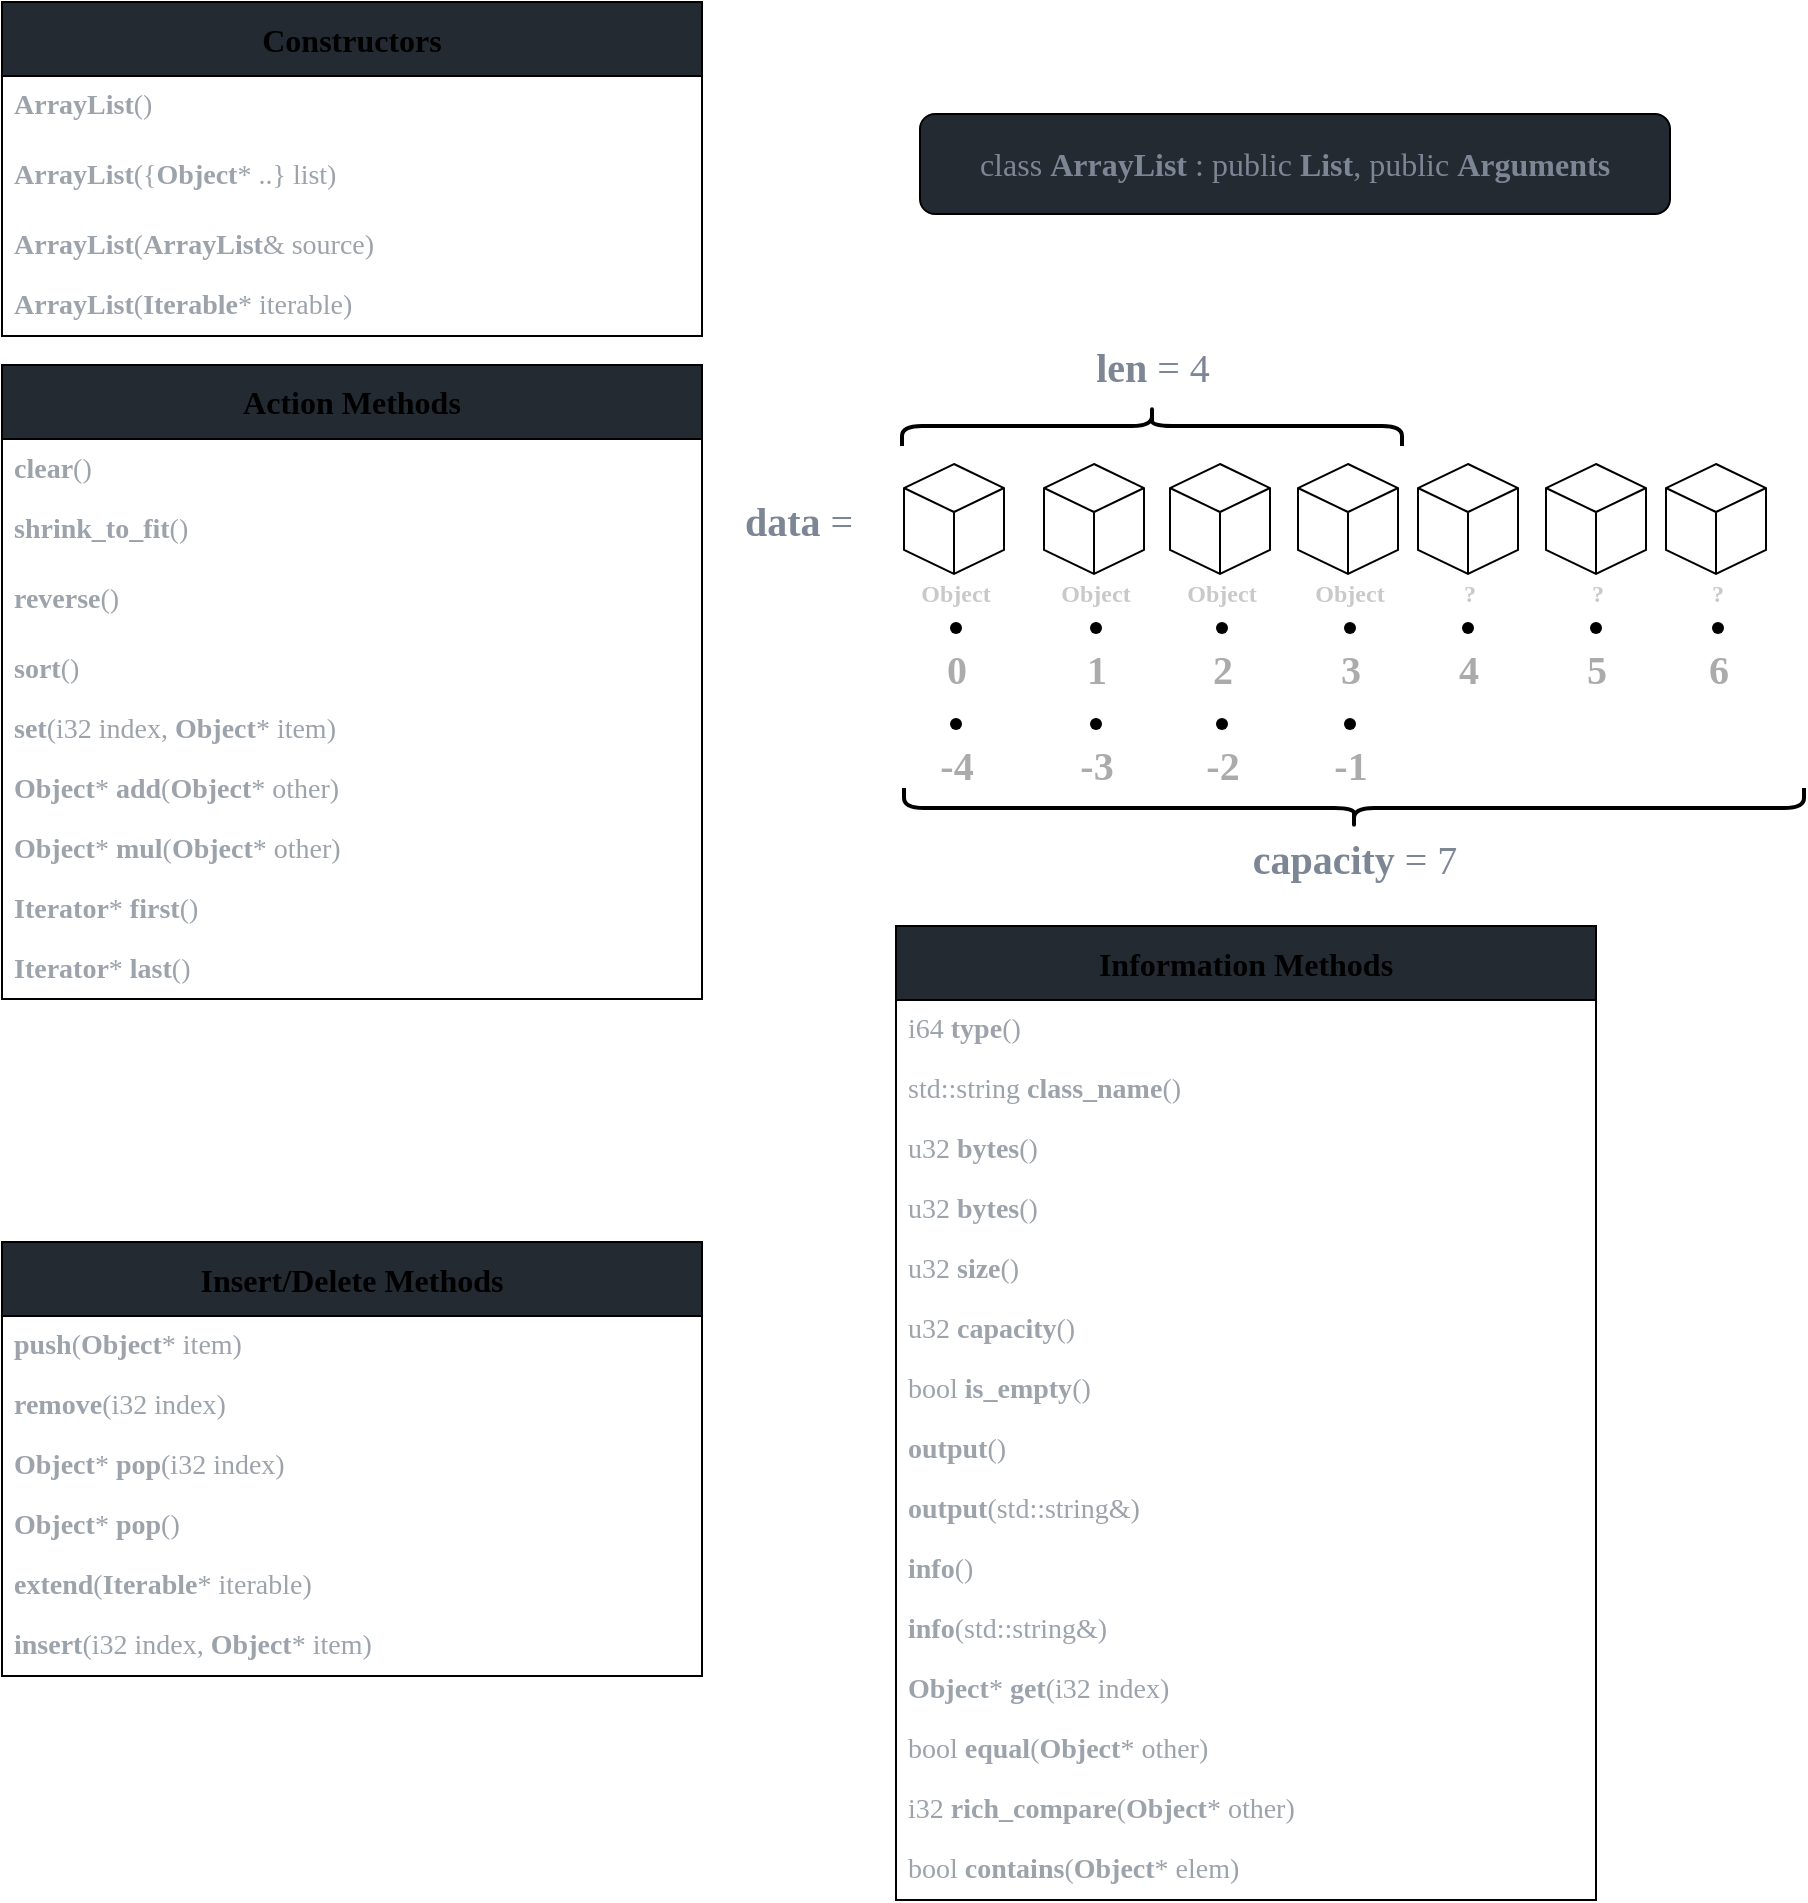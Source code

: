 <mxfile version="21.1.2" type="device">
  <diagram name="Page-1" id="TwOlT1RNfOfSyGW4shjE">
    <mxGraphModel dx="1836" dy="1064" grid="0" gridSize="10" guides="1" tooltips="1" connect="1" arrows="1" fold="1" page="0" pageScale="1" pageWidth="850" pageHeight="1100" math="0" shadow="0">
      <root>
        <mxCell id="0" />
        <mxCell id="1" parent="0" />
        <mxCell id="67N9Y2uLTFniTonGVnV5-19" value="" style="group" parent="1" vertex="1" connectable="0">
          <mxGeometry x="-164" y="84" width="60" height="80" as="geometry" />
        </mxCell>
        <mxCell id="67N9Y2uLTFniTonGVnV5-6" value="" style="html=1;whiteSpace=wrap;shape=isoCube2;backgroundOutline=1;isoAngle=15;" parent="67N9Y2uLTFniTonGVnV5-19" vertex="1">
          <mxGeometry x="4" width="50" height="55" as="geometry" />
        </mxCell>
        <mxCell id="67N9Y2uLTFniTonGVnV5-17" value="&lt;font color=&quot;#c9c9c9&quot; face=&quot;Space Mono&quot;&gt;&lt;b&gt;Object&lt;/b&gt;&lt;/font&gt;" style="text;html=1;strokeColor=none;fillColor=none;align=center;verticalAlign=middle;whiteSpace=wrap;rounded=0;" parent="67N9Y2uLTFniTonGVnV5-19" vertex="1">
          <mxGeometry y="50" width="60" height="30" as="geometry" />
        </mxCell>
        <mxCell id="67N9Y2uLTFniTonGVnV5-20" value="" style="group" parent="1" vertex="1" connectable="0">
          <mxGeometry x="-94" y="84" width="60" height="80" as="geometry" />
        </mxCell>
        <mxCell id="67N9Y2uLTFniTonGVnV5-21" value="" style="html=1;whiteSpace=wrap;shape=isoCube2;backgroundOutline=1;isoAngle=15;" parent="67N9Y2uLTFniTonGVnV5-20" vertex="1">
          <mxGeometry x="4" width="50" height="55" as="geometry" />
        </mxCell>
        <mxCell id="67N9Y2uLTFniTonGVnV5-22" value="&lt;font color=&quot;#c9c9c9&quot; face=&quot;Space Mono&quot;&gt;&lt;b&gt;Object&lt;/b&gt;&lt;/font&gt;" style="text;html=1;strokeColor=none;fillColor=none;align=center;verticalAlign=middle;whiteSpace=wrap;rounded=0;" parent="67N9Y2uLTFniTonGVnV5-20" vertex="1">
          <mxGeometry y="50" width="60" height="30" as="geometry" />
        </mxCell>
        <mxCell id="67N9Y2uLTFniTonGVnV5-23" value="" style="group" parent="1" vertex="1" connectable="0">
          <mxGeometry x="-31" y="84" width="60" height="80" as="geometry" />
        </mxCell>
        <mxCell id="67N9Y2uLTFniTonGVnV5-24" value="" style="html=1;whiteSpace=wrap;shape=isoCube2;backgroundOutline=1;isoAngle=15;" parent="67N9Y2uLTFniTonGVnV5-23" vertex="1">
          <mxGeometry x="4" width="50" height="55" as="geometry" />
        </mxCell>
        <mxCell id="67N9Y2uLTFniTonGVnV5-25" value="&lt;font color=&quot;#c9c9c9&quot; face=&quot;Space Mono&quot;&gt;&lt;b&gt;Object&lt;/b&gt;&lt;/font&gt;" style="text;html=1;strokeColor=none;fillColor=none;align=center;verticalAlign=middle;whiteSpace=wrap;rounded=0;" parent="67N9Y2uLTFniTonGVnV5-23" vertex="1">
          <mxGeometry y="50" width="60" height="30" as="geometry" />
        </mxCell>
        <mxCell id="67N9Y2uLTFniTonGVnV5-26" value="" style="group" parent="1" vertex="1" connectable="0">
          <mxGeometry x="33" y="84" width="60" height="80" as="geometry" />
        </mxCell>
        <mxCell id="67N9Y2uLTFniTonGVnV5-27" value="" style="html=1;whiteSpace=wrap;shape=isoCube2;backgroundOutline=1;isoAngle=15;" parent="67N9Y2uLTFniTonGVnV5-26" vertex="1">
          <mxGeometry x="4" width="50" height="55" as="geometry" />
        </mxCell>
        <mxCell id="67N9Y2uLTFniTonGVnV5-28" value="&lt;font color=&quot;#c9c9c9&quot; face=&quot;Space Mono&quot;&gt;&lt;b&gt;Object&lt;/b&gt;&lt;/font&gt;" style="text;html=1;strokeColor=none;fillColor=none;align=center;verticalAlign=middle;whiteSpace=wrap;rounded=0;" parent="67N9Y2uLTFniTonGVnV5-26" vertex="1">
          <mxGeometry y="50" width="60" height="30" as="geometry" />
        </mxCell>
        <mxCell id="67N9Y2uLTFniTonGVnV5-30" value="" style="html=1;whiteSpace=wrap;shape=isoCube2;backgroundOutline=1;isoAngle=15;" parent="1" vertex="1">
          <mxGeometry x="97" y="84" width="50" height="55" as="geometry" />
        </mxCell>
        <mxCell id="67N9Y2uLTFniTonGVnV5-31" value="&lt;font color=&quot;#c9c9c9&quot; face=&quot;Space Mono&quot;&gt;&lt;b&gt;?&lt;/b&gt;&lt;/font&gt;" style="text;html=1;strokeColor=none;fillColor=none;align=center;verticalAlign=middle;whiteSpace=wrap;rounded=0;" parent="1" vertex="1">
          <mxGeometry x="93" y="134" width="60" height="30" as="geometry" />
        </mxCell>
        <mxCell id="67N9Y2uLTFniTonGVnV5-32" value="" style="html=1;whiteSpace=wrap;shape=isoCube2;backgroundOutline=1;isoAngle=15;" parent="1" vertex="1">
          <mxGeometry x="161" y="84" width="50" height="55" as="geometry" />
        </mxCell>
        <mxCell id="67N9Y2uLTFniTonGVnV5-33" value="&lt;font color=&quot;#c9c9c9&quot; face=&quot;Space Mono&quot;&gt;&lt;b&gt;?&lt;/b&gt;&lt;/font&gt;" style="text;html=1;strokeColor=none;fillColor=none;align=center;verticalAlign=middle;whiteSpace=wrap;rounded=0;" parent="1" vertex="1">
          <mxGeometry x="157" y="134" width="60" height="30" as="geometry" />
        </mxCell>
        <mxCell id="67N9Y2uLTFniTonGVnV5-34" value="" style="html=1;whiteSpace=wrap;shape=isoCube2;backgroundOutline=1;isoAngle=15;" parent="1" vertex="1">
          <mxGeometry x="221" y="84" width="50" height="55" as="geometry" />
        </mxCell>
        <mxCell id="67N9Y2uLTFniTonGVnV5-35" value="&lt;font color=&quot;#c9c9c9&quot; face=&quot;Space Mono&quot;&gt;&lt;b&gt;?&lt;/b&gt;&lt;/font&gt;" style="text;html=1;strokeColor=none;fillColor=none;align=center;verticalAlign=middle;whiteSpace=wrap;rounded=0;" parent="1" vertex="1">
          <mxGeometry x="217" y="134" width="60" height="30" as="geometry" />
        </mxCell>
        <mxCell id="67N9Y2uLTFniTonGVnV5-36" value="" style="shape=curlyBracket;whiteSpace=wrap;html=1;rounded=1;flipH=1;labelPosition=right;verticalLabelPosition=middle;align=left;verticalAlign=middle;rotation=90;strokeWidth=2;fillColor=#BE9EE6;" parent="1" vertex="1">
          <mxGeometry x="55" y="31" width="20" height="450" as="geometry" />
        </mxCell>
        <mxCell id="67N9Y2uLTFniTonGVnV5-39" value="&lt;font style=&quot;font-size: 20px;&quot; face=&quot;Space Mono&quot;&gt;capacity&lt;/font&gt;&lt;font style=&quot;font-size: 20px; font-weight: normal;&quot; face=&quot;Space Mono&quot;&gt; = 7&lt;/font&gt;" style="text;strokeColor=none;fillColor=none;html=1;fontSize=24;fontStyle=1;verticalAlign=middle;align=center;fontColor=#7d8695;" parent="1" vertex="1">
          <mxGeometry x="-20" y="261" width="170" height="40" as="geometry" />
        </mxCell>
        <mxCell id="67N9Y2uLTFniTonGVnV5-40" value="" style="shape=curlyBracket;whiteSpace=wrap;html=1;rounded=1;flipH=1;labelPosition=right;verticalLabelPosition=middle;align=left;verticalAlign=middle;strokeWidth=2;rotation=-90;" parent="1" vertex="1">
          <mxGeometry x="-46" y="-60" width="20" height="250" as="geometry" />
        </mxCell>
        <mxCell id="67N9Y2uLTFniTonGVnV5-41" value="&lt;font style=&quot;font-size: 20px;&quot; face=&quot;Space Mono&quot;&gt;len&lt;/font&gt;&lt;font style=&quot;font-size: 20px; font-weight: normal;&quot; face=&quot;Space Mono&quot;&gt; = 4&lt;/font&gt;" style="text;strokeColor=none;fillColor=none;html=1;fontSize=24;fontStyle=1;verticalAlign=middle;align=center;fontColor=#7d8695;" parent="1" vertex="1">
          <mxGeometry x="-121" y="15" width="170" height="40" as="geometry" />
        </mxCell>
        <mxCell id="67N9Y2uLTFniTonGVnV5-42" value="&lt;font style=&quot;font-size: 20px;&quot; face=&quot;Space Mono&quot;&gt;data&lt;span style=&quot;font-weight: normal;&quot;&gt; =&lt;/span&gt;&lt;/font&gt;" style="text;strokeColor=none;fillColor=none;html=1;fontSize=24;fontStyle=1;verticalAlign=middle;align=center;fontColor=#7d8695;" parent="1" vertex="1">
          <mxGeometry x="-257" y="91.5" width="87" height="40" as="geometry" />
        </mxCell>
        <mxCell id="67N9Y2uLTFniTonGVnV5-59" value="" style="group" parent="1" vertex="1" connectable="0">
          <mxGeometry x="-155" y="156" width="42" height="50" as="geometry" />
        </mxCell>
        <mxCell id="67N9Y2uLTFniTonGVnV5-43" value="" style="shape=waypoint;sketch=0;fillStyle=solid;size=6;pointerEvents=1;points=[];fillColor=none;resizable=0;rotatable=0;perimeter=centerPerimeter;snapToPoint=1;container=1;" parent="67N9Y2uLTFniTonGVnV5-59" vertex="1">
          <mxGeometry x="11" width="20" height="20" as="geometry" />
        </mxCell>
        <mxCell id="67N9Y2uLTFniTonGVnV5-44" value="&lt;font color=&quot;#ababab&quot; style=&quot;font-size: 20px;&quot; face=&quot;Space Mono&quot;&gt;0&lt;/font&gt;" style="text;strokeColor=none;fillColor=none;html=1;fontSize=24;fontStyle=1;verticalAlign=middle;align=center;" parent="67N9Y2uLTFniTonGVnV5-59" vertex="1">
          <mxGeometry y="10" width="42" height="40" as="geometry" />
        </mxCell>
        <mxCell id="67N9Y2uLTFniTonGVnV5-61" value="" style="group" parent="1" vertex="1" connectable="0">
          <mxGeometry x="226" y="156" width="42" height="50" as="geometry" />
        </mxCell>
        <mxCell id="67N9Y2uLTFniTonGVnV5-55" value="" style="shape=waypoint;sketch=0;fillStyle=solid;size=6;pointerEvents=1;points=[];fillColor=none;resizable=0;rotatable=0;perimeter=centerPerimeter;snapToPoint=1;" parent="67N9Y2uLTFniTonGVnV5-61" vertex="1">
          <mxGeometry x="11" width="20" height="20" as="geometry" />
        </mxCell>
        <mxCell id="67N9Y2uLTFniTonGVnV5-56" value="&lt;font color=&quot;#ababab&quot; style=&quot;font-size: 20px;&quot; face=&quot;Space Mono&quot;&gt;6&lt;/font&gt;" style="text;strokeColor=none;fillColor=none;html=1;fontSize=24;fontStyle=1;verticalAlign=middle;align=center;" parent="67N9Y2uLTFniTonGVnV5-61" vertex="1">
          <mxGeometry y="10" width="42" height="40" as="geometry" />
        </mxCell>
        <mxCell id="67N9Y2uLTFniTonGVnV5-62" value="" style="group" parent="1" vertex="1" connectable="0">
          <mxGeometry x="-85" y="156" width="42" height="50" as="geometry" />
        </mxCell>
        <mxCell id="67N9Y2uLTFniTonGVnV5-45" value="" style="shape=waypoint;sketch=0;fillStyle=solid;size=6;pointerEvents=1;points=[];fillColor=none;resizable=0;rotatable=0;perimeter=centerPerimeter;snapToPoint=1;" parent="67N9Y2uLTFniTonGVnV5-62" vertex="1">
          <mxGeometry x="11" width="20" height="20" as="geometry" />
        </mxCell>
        <mxCell id="67N9Y2uLTFniTonGVnV5-46" value="&lt;font color=&quot;#ababab&quot; style=&quot;font-size: 20px;&quot; face=&quot;Space Mono&quot;&gt;1&lt;/font&gt;" style="text;strokeColor=none;fillColor=none;html=1;fontSize=24;fontStyle=1;verticalAlign=middle;align=center;" parent="67N9Y2uLTFniTonGVnV5-62" vertex="1">
          <mxGeometry y="10" width="42" height="40" as="geometry" />
        </mxCell>
        <mxCell id="67N9Y2uLTFniTonGVnV5-63" value="" style="group" parent="1" vertex="1" connectable="0">
          <mxGeometry x="-22" y="156" width="42" height="50" as="geometry" />
        </mxCell>
        <mxCell id="67N9Y2uLTFniTonGVnV5-47" value="" style="shape=waypoint;sketch=0;fillStyle=solid;size=6;pointerEvents=1;points=[];fillColor=none;resizable=0;rotatable=0;perimeter=centerPerimeter;snapToPoint=1;" parent="67N9Y2uLTFniTonGVnV5-63" vertex="1">
          <mxGeometry x="11" width="20" height="20" as="geometry" />
        </mxCell>
        <mxCell id="67N9Y2uLTFniTonGVnV5-48" value="&lt;font color=&quot;#ababab&quot; style=&quot;font-size: 20px;&quot; face=&quot;Space Mono&quot;&gt;2&lt;/font&gt;" style="text;strokeColor=none;fillColor=none;html=1;fontSize=24;fontStyle=1;verticalAlign=middle;align=center;" parent="67N9Y2uLTFniTonGVnV5-63" vertex="1">
          <mxGeometry y="10" width="42" height="40" as="geometry" />
        </mxCell>
        <mxCell id="67N9Y2uLTFniTonGVnV5-64" value="" style="group" parent="1" vertex="1" connectable="0">
          <mxGeometry x="42" y="156" width="42" height="50" as="geometry" />
        </mxCell>
        <mxCell id="67N9Y2uLTFniTonGVnV5-51" value="" style="shape=waypoint;sketch=0;fillStyle=solid;size=6;pointerEvents=1;points=[];fillColor=none;resizable=0;rotatable=0;perimeter=centerPerimeter;snapToPoint=1;" parent="67N9Y2uLTFniTonGVnV5-64" vertex="1">
          <mxGeometry x="11" width="20" height="20" as="geometry" />
        </mxCell>
        <mxCell id="67N9Y2uLTFniTonGVnV5-52" value="&lt;font color=&quot;#ababab&quot; style=&quot;font-size: 20px;&quot; face=&quot;Space Mono&quot;&gt;3&lt;/font&gt;" style="text;strokeColor=none;fillColor=none;html=1;fontSize=24;fontStyle=1;verticalAlign=middle;align=center;" parent="67N9Y2uLTFniTonGVnV5-64" vertex="1">
          <mxGeometry y="10" width="42" height="40" as="geometry" />
        </mxCell>
        <mxCell id="67N9Y2uLTFniTonGVnV5-65" value="" style="group" parent="1" vertex="1" connectable="0">
          <mxGeometry x="101" y="156" width="42" height="50" as="geometry" />
        </mxCell>
        <mxCell id="67N9Y2uLTFniTonGVnV5-49" value="" style="shape=waypoint;sketch=0;fillStyle=solid;size=6;pointerEvents=1;points=[];fillColor=none;resizable=0;rotatable=0;perimeter=centerPerimeter;snapToPoint=1;" parent="67N9Y2uLTFniTonGVnV5-65" vertex="1">
          <mxGeometry x="11" width="20" height="20" as="geometry" />
        </mxCell>
        <mxCell id="67N9Y2uLTFniTonGVnV5-50" value="&lt;font color=&quot;#ababab&quot; style=&quot;font-size: 20px;&quot; face=&quot;Space Mono&quot;&gt;4&lt;/font&gt;" style="text;strokeColor=none;fillColor=none;html=1;fontSize=24;fontStyle=1;verticalAlign=middle;align=center;" parent="67N9Y2uLTFniTonGVnV5-65" vertex="1">
          <mxGeometry y="10" width="42" height="40" as="geometry" />
        </mxCell>
        <mxCell id="67N9Y2uLTFniTonGVnV5-66" value="" style="group" parent="1" vertex="1" connectable="0">
          <mxGeometry x="165" y="156" width="42" height="50" as="geometry" />
        </mxCell>
        <mxCell id="67N9Y2uLTFniTonGVnV5-53" value="" style="shape=waypoint;sketch=0;fillStyle=solid;size=6;pointerEvents=1;points=[];fillColor=none;resizable=0;rotatable=0;perimeter=centerPerimeter;snapToPoint=1;" parent="67N9Y2uLTFniTonGVnV5-66" vertex="1">
          <mxGeometry x="11" width="20" height="20" as="geometry" />
        </mxCell>
        <mxCell id="67N9Y2uLTFniTonGVnV5-54" value="&lt;font color=&quot;#ababab&quot; style=&quot;font-size: 20px;&quot; face=&quot;Space Mono&quot;&gt;5&lt;/font&gt;" style="text;strokeColor=none;fillColor=none;html=1;fontSize=24;fontStyle=1;verticalAlign=middle;align=center;" parent="67N9Y2uLTFniTonGVnV5-66" vertex="1">
          <mxGeometry y="10" width="42" height="40" as="geometry" />
        </mxCell>
        <mxCell id="67N9Y2uLTFniTonGVnV5-67" value="&lt;font style=&quot;font-size: 16px;&quot;&gt;&lt;b&gt;Constructors&lt;/b&gt;&lt;/font&gt;" style="swimlane;fontStyle=0;childLayout=stackLayout;horizontal=1;startSize=37;horizontalStack=0;resizeParent=1;resizeParentMax=0;resizeLast=0;collapsible=1;marginBottom=0;whiteSpace=wrap;html=1;fillColor=#232a32;fontFamily=Space Mono;" parent="1" vertex="1">
          <mxGeometry x="-611" y="-147" width="350" height="167" as="geometry" />
        </mxCell>
        <mxCell id="67N9Y2uLTFniTonGVnV5-68" value="&lt;font style=&quot;font-size: 14px;&quot;&gt;&lt;b style=&quot;font-size: 14px;&quot;&gt;ArrayList&lt;/b&gt;()&lt;/font&gt;" style="text;strokeColor=none;fillColor=none;align=left;verticalAlign=middle;spacingLeft=4;spacingRight=4;overflow=hidden;points=[[0,0.5],[1,0.5]];portConstraint=eastwest;rotatable=0;whiteSpace=wrap;html=1;fontFamily=Space Mono;fontSize=14;fontColor=#9CA3AB;" parent="67N9Y2uLTFniTonGVnV5-67" vertex="1">
          <mxGeometry y="37" width="350" height="30" as="geometry" />
        </mxCell>
        <mxCell id="67N9Y2uLTFniTonGVnV5-71" value="&lt;font&gt;&lt;b&gt;ArrayList&lt;/b&gt;({&lt;b&gt;Object&lt;/b&gt;* ..} list)&lt;/font&gt;" style="text;strokeColor=none;fillColor=none;align=left;verticalAlign=middle;spacingLeft=4;spacingRight=4;overflow=hidden;points=[[0,0.5],[1,0.5]];portConstraint=eastwest;rotatable=0;fontFamily=Space Mono;fontSize=14;whiteSpace=wrap;html=1;fontColor=#9CA3AB;" parent="67N9Y2uLTFniTonGVnV5-67" vertex="1">
          <mxGeometry y="67" width="350" height="40" as="geometry" />
        </mxCell>
        <mxCell id="67N9Y2uLTFniTonGVnV5-72" value="&lt;font style=&quot;font-size: 14px;&quot;&gt;&lt;b style=&quot;font-size: 14px;&quot;&gt;ArrayList&lt;/b&gt;(&lt;/font&gt;&lt;b style=&quot;&quot;&gt;ArrayList&lt;/b&gt;&lt;font style=&quot;font-size: 14px;&quot;&gt;&amp;amp; source)&lt;/font&gt;" style="text;strokeColor=none;fillColor=none;align=left;verticalAlign=middle;spacingLeft=4;spacingRight=4;overflow=hidden;points=[[0,0.5],[1,0.5]];portConstraint=eastwest;rotatable=0;whiteSpace=wrap;html=1;fontFamily=Space Mono;fontSize=14;fontColor=#9CA3AB;" parent="67N9Y2uLTFniTonGVnV5-67" vertex="1">
          <mxGeometry y="107" width="350" height="30" as="geometry" />
        </mxCell>
        <mxCell id="67N9Y2uLTFniTonGVnV5-73" value="&lt;font style=&quot;font-size: 14px;&quot;&gt;&lt;b style=&quot;font-size: 14px;&quot;&gt;ArrayList&lt;/b&gt;(&lt;/font&gt;&lt;b style=&quot;&quot;&gt;Iterable&lt;/b&gt;&lt;font style=&quot;font-size: 14px;&quot;&gt;* iterable)&lt;/font&gt;" style="text;strokeColor=none;fillColor=none;align=left;verticalAlign=middle;spacingLeft=4;spacingRight=4;overflow=hidden;points=[[0,0.5],[1,0.5]];portConstraint=eastwest;rotatable=0;whiteSpace=wrap;html=1;fontFamily=Space Mono;fontSize=14;fontColor=#9CA3AB;" parent="67N9Y2uLTFniTonGVnV5-67" vertex="1">
          <mxGeometry y="137" width="350" height="30" as="geometry" />
        </mxCell>
        <mxCell id="67N9Y2uLTFniTonGVnV5-74" value="&lt;font style=&quot;font-size: 16px;&quot;&gt;&lt;b&gt;Action Methods&lt;/b&gt;&lt;/font&gt;" style="swimlane;fontStyle=0;childLayout=stackLayout;horizontal=1;startSize=37;horizontalStack=0;resizeParent=1;resizeParentMax=0;resizeLast=0;collapsible=1;marginBottom=0;whiteSpace=wrap;html=1;fillColor=#232a32;fontFamily=Space Mono;" parent="1" vertex="1">
          <mxGeometry x="-611" y="34.5" width="350" height="317" as="geometry" />
        </mxCell>
        <mxCell id="67N9Y2uLTFniTonGVnV5-75" value="&lt;font style=&quot;font-size: 14px;&quot;&gt;&lt;b style=&quot;font-size: 14px;&quot;&gt;clear&lt;/b&gt;()&lt;/font&gt;" style="text;strokeColor=none;fillColor=none;align=left;verticalAlign=middle;spacingLeft=4;spacingRight=4;overflow=hidden;points=[[0,0.5],[1,0.5]];portConstraint=eastwest;rotatable=0;whiteSpace=wrap;html=1;fontFamily=Space Mono;fontSize=14;fontColor=#9CA3AB;" parent="67N9Y2uLTFniTonGVnV5-74" vertex="1">
          <mxGeometry y="37" width="350" height="30" as="geometry" />
        </mxCell>
        <mxCell id="_G3BkjIcZhwN7Pc172qv-1" value="&lt;font style=&quot;font-size: 14px;&quot;&gt;&lt;b style=&quot;font-size: 14px;&quot;&gt;shrink_to_fit&lt;/b&gt;()&lt;/font&gt;" style="text;strokeColor=none;fillColor=none;align=left;verticalAlign=middle;spacingLeft=4;spacingRight=4;overflow=hidden;points=[[0,0.5],[1,0.5]];portConstraint=eastwest;rotatable=0;whiteSpace=wrap;html=1;fontFamily=Space Mono;fontSize=14;fontColor=#9CA3AB;" parent="67N9Y2uLTFniTonGVnV5-74" vertex="1">
          <mxGeometry y="67" width="350" height="30" as="geometry" />
        </mxCell>
        <mxCell id="67N9Y2uLTFniTonGVnV5-76" value="&lt;font&gt;&lt;b&gt;reverse&lt;/b&gt;()&lt;/font&gt;" style="text;strokeColor=none;fillColor=none;align=left;verticalAlign=middle;spacingLeft=4;spacingRight=4;overflow=hidden;points=[[0,0.5],[1,0.5]];portConstraint=eastwest;rotatable=0;fontFamily=Space Mono;fontSize=14;whiteSpace=wrap;html=1;fontColor=#9CA3AB;" parent="67N9Y2uLTFniTonGVnV5-74" vertex="1">
          <mxGeometry y="97" width="350" height="40" as="geometry" />
        </mxCell>
        <mxCell id="67N9Y2uLTFniTonGVnV5-85" value="&lt;font style=&quot;font-size: 14px;&quot;&gt;&lt;b style=&quot;font-size: 14px;&quot;&gt;sort&lt;/b&gt;()&lt;/font&gt;" style="text;strokeColor=none;fillColor=none;align=left;verticalAlign=middle;spacingLeft=4;spacingRight=4;overflow=hidden;points=[[0,0.5],[1,0.5]];portConstraint=eastwest;rotatable=0;whiteSpace=wrap;html=1;fontFamily=Space Mono;fontSize=14;fontColor=#9CA3AB;" parent="67N9Y2uLTFniTonGVnV5-74" vertex="1">
          <mxGeometry y="137" width="350" height="30" as="geometry" />
        </mxCell>
        <mxCell id="67N9Y2uLTFniTonGVnV5-84" value="&lt;font style=&quot;font-size: 14px;&quot;&gt;&lt;b style=&quot;font-size: 14px;&quot;&gt;set&lt;/b&gt;(i32&lt;/font&gt;&lt;font style=&quot;font-size: 14px;&quot;&gt;&amp;nbsp;index,&amp;nbsp;&lt;/font&gt;&lt;b style=&quot;&quot;&gt;Object&lt;/b&gt;&lt;font&gt;* item&lt;/font&gt;&lt;font style=&quot;font-size: 14px;&quot;&gt;)&lt;/font&gt;" style="text;strokeColor=none;fillColor=none;align=left;verticalAlign=middle;spacingLeft=4;spacingRight=4;overflow=hidden;points=[[0,0.5],[1,0.5]];portConstraint=eastwest;rotatable=0;whiteSpace=wrap;html=1;fontFamily=Space Mono;fontSize=14;fontColor=#9CA3AB;" parent="67N9Y2uLTFniTonGVnV5-74" vertex="1">
          <mxGeometry y="167" width="350" height="30" as="geometry" />
        </mxCell>
        <mxCell id="iRzaijad9Daw0bXUnRp2-4" value="&lt;font style=&quot;font-size: 14px;&quot;&gt;&lt;b&gt;Object&lt;/b&gt;*&amp;nbsp;&lt;b&gt;add&lt;/b&gt;(&lt;b&gt;Object&lt;/b&gt;*&amp;nbsp;other)&lt;/font&gt;" style="text;strokeColor=none;fillColor=none;align=left;verticalAlign=middle;spacingLeft=4;spacingRight=4;overflow=hidden;points=[[0,0.5],[1,0.5]];portConstraint=eastwest;rotatable=0;whiteSpace=wrap;html=1;fontFamily=Space Mono;fontSize=14;fontColor=#9CA3AB;" vertex="1" parent="67N9Y2uLTFniTonGVnV5-74">
          <mxGeometry y="197" width="350" height="30" as="geometry" />
        </mxCell>
        <mxCell id="iRzaijad9Daw0bXUnRp2-5" value="&lt;font style=&quot;font-size: 14px;&quot;&gt;&lt;b&gt;Object&lt;/b&gt;*&amp;nbsp;&lt;b&gt;mul&lt;/b&gt;(&lt;b&gt;Object&lt;/b&gt;*&amp;nbsp;other)&lt;/font&gt;" style="text;strokeColor=none;fillColor=none;align=left;verticalAlign=middle;spacingLeft=4;spacingRight=4;overflow=hidden;points=[[0,0.5],[1,0.5]];portConstraint=eastwest;rotatable=0;whiteSpace=wrap;html=1;fontFamily=Space Mono;fontSize=14;fontColor=#9CA3AB;" vertex="1" parent="67N9Y2uLTFniTonGVnV5-74">
          <mxGeometry y="227" width="350" height="30" as="geometry" />
        </mxCell>
        <mxCell id="iRzaijad9Daw0bXUnRp2-6" value="&lt;font style=&quot;font-size: 14px;&quot;&gt;&lt;b&gt;Iterator&lt;/b&gt;*&amp;nbsp;&lt;b&gt;first&lt;/b&gt;()&lt;/font&gt;" style="text;strokeColor=none;fillColor=none;align=left;verticalAlign=middle;spacingLeft=4;spacingRight=4;overflow=hidden;points=[[0,0.5],[1,0.5]];portConstraint=eastwest;rotatable=0;whiteSpace=wrap;html=1;fontFamily=Space Mono;fontSize=14;fontColor=#9CA3AB;" vertex="1" parent="67N9Y2uLTFniTonGVnV5-74">
          <mxGeometry y="257" width="350" height="30" as="geometry" />
        </mxCell>
        <mxCell id="iRzaijad9Daw0bXUnRp2-7" value="&lt;font style=&quot;font-size: 14px;&quot;&gt;&lt;b&gt;Iterator&lt;/b&gt;*&amp;nbsp;&lt;b&gt;last&lt;/b&gt;()&lt;/font&gt;" style="text;strokeColor=none;fillColor=none;align=left;verticalAlign=middle;spacingLeft=4;spacingRight=4;overflow=hidden;points=[[0,0.5],[1,0.5]];portConstraint=eastwest;rotatable=0;whiteSpace=wrap;html=1;fontFamily=Space Mono;fontSize=14;fontColor=#9CA3AB;" vertex="1" parent="67N9Y2uLTFniTonGVnV5-74">
          <mxGeometry y="287" width="350" height="30" as="geometry" />
        </mxCell>
        <mxCell id="67N9Y2uLTFniTonGVnV5-86" value="&lt;font style=&quot;font-size: 16px;&quot;&gt;&lt;b&gt;Information Methods&lt;/b&gt;&lt;/font&gt;" style="swimlane;fontStyle=0;childLayout=stackLayout;horizontal=1;startSize=37;horizontalStack=0;resizeParent=1;resizeParentMax=0;resizeLast=0;collapsible=1;marginBottom=0;whiteSpace=wrap;html=1;fillColor=#232a32;fontFamily=Space Mono;" parent="1" vertex="1">
          <mxGeometry x="-164" y="315" width="350" height="487" as="geometry" />
        </mxCell>
        <mxCell id="iRzaijad9Daw0bXUnRp2-1" value="&lt;font style=&quot;font-size: 14px;&quot;&gt;&lt;span style=&quot;font-size: 14px;&quot;&gt;i64&amp;nbsp;&lt;/span&gt;&lt;b style=&quot;font-size: 14px;&quot;&gt;type&lt;/b&gt;()&lt;/font&gt;" style="text;strokeColor=none;fillColor=none;align=left;verticalAlign=middle;spacingLeft=4;spacingRight=4;overflow=hidden;points=[[0,0.5],[1,0.5]];portConstraint=eastwest;rotatable=0;whiteSpace=wrap;html=1;fontFamily=Space Mono;fontSize=14;fontColor=#9CA3AB;" vertex="1" parent="67N9Y2uLTFniTonGVnV5-86">
          <mxGeometry y="37" width="350" height="30" as="geometry" />
        </mxCell>
        <mxCell id="iRzaijad9Daw0bXUnRp2-2" value="&lt;font style=&quot;font-size: 14px;&quot;&gt;&lt;span style=&quot;font-size: 14px;&quot;&gt;std::string&amp;nbsp;&lt;/span&gt;&lt;b style=&quot;font-size: 14px;&quot;&gt;class_name&lt;/b&gt;()&lt;/font&gt;" style="text;strokeColor=none;fillColor=none;align=left;verticalAlign=middle;spacingLeft=4;spacingRight=4;overflow=hidden;points=[[0,0.5],[1,0.5]];portConstraint=eastwest;rotatable=0;whiteSpace=wrap;html=1;fontFamily=Space Mono;fontSize=14;fontColor=#9CA3AB;" vertex="1" parent="67N9Y2uLTFniTonGVnV5-86">
          <mxGeometry y="67" width="350" height="30" as="geometry" />
        </mxCell>
        <mxCell id="iRzaijad9Daw0bXUnRp2-9" value="&lt;font style=&quot;font-size: 14px;&quot;&gt;&lt;span style=&quot;font-size: 14px;&quot;&gt;u32 &lt;/span&gt;&lt;b style=&quot;font-size: 14px;&quot;&gt;bytes&lt;/b&gt;()&lt;/font&gt;" style="text;strokeColor=none;fillColor=none;align=left;verticalAlign=middle;spacingLeft=4;spacingRight=4;overflow=hidden;points=[[0,0.5],[1,0.5]];portConstraint=eastwest;rotatable=0;whiteSpace=wrap;html=1;fontFamily=Space Mono;fontSize=14;fontColor=#9CA3AB;" vertex="1" parent="67N9Y2uLTFniTonGVnV5-86">
          <mxGeometry y="97" width="350" height="30" as="geometry" />
        </mxCell>
        <mxCell id="iRzaijad9Daw0bXUnRp2-3" value="&lt;font style=&quot;font-size: 14px;&quot;&gt;&lt;span style=&quot;font-size: 14px;&quot;&gt;u32 &lt;/span&gt;&lt;b style=&quot;font-size: 14px;&quot;&gt;bytes&lt;/b&gt;()&lt;/font&gt;" style="text;strokeColor=none;fillColor=none;align=left;verticalAlign=middle;spacingLeft=4;spacingRight=4;overflow=hidden;points=[[0,0.5],[1,0.5]];portConstraint=eastwest;rotatable=0;whiteSpace=wrap;html=1;fontFamily=Space Mono;fontSize=14;fontColor=#9CA3AB;" vertex="1" parent="67N9Y2uLTFniTonGVnV5-86">
          <mxGeometry y="127" width="350" height="30" as="geometry" />
        </mxCell>
        <mxCell id="ri3Lerytf-EmoM41T7Iz-1" value="&lt;font style=&quot;font-size: 14px;&quot;&gt;&lt;span style=&quot;font-size: 14px;&quot;&gt;u32 &lt;/span&gt;&lt;b style=&quot;font-size: 14px;&quot;&gt;size&lt;/b&gt;()&lt;/font&gt;" style="text;strokeColor=none;fillColor=none;align=left;verticalAlign=middle;spacingLeft=4;spacingRight=4;overflow=hidden;points=[[0,0.5],[1,0.5]];portConstraint=eastwest;rotatable=0;whiteSpace=wrap;html=1;fontFamily=Space Mono;fontSize=14;fontColor=#9CA3AB;" parent="67N9Y2uLTFniTonGVnV5-86" vertex="1">
          <mxGeometry y="157" width="350" height="30" as="geometry" />
        </mxCell>
        <mxCell id="ri3Lerytf-EmoM41T7Iz-2" value="&lt;font style=&quot;font-size: 14px;&quot;&gt;&lt;span style=&quot;font-size: 14px;&quot;&gt;u32 &lt;/span&gt;&lt;b style=&quot;font-size: 14px;&quot;&gt;capacity&lt;/b&gt;()&lt;/font&gt;" style="text;strokeColor=none;fillColor=none;align=left;verticalAlign=middle;spacingLeft=4;spacingRight=4;overflow=hidden;points=[[0,0.5],[1,0.5]];portConstraint=eastwest;rotatable=0;whiteSpace=wrap;html=1;fontFamily=Space Mono;fontSize=14;fontColor=#9CA3AB;" parent="67N9Y2uLTFniTonGVnV5-86" vertex="1">
          <mxGeometry y="187" width="350" height="30" as="geometry" />
        </mxCell>
        <mxCell id="iRzaijad9Daw0bXUnRp2-8" value="&lt;font style=&quot;font-size: 14px;&quot;&gt;&lt;span style=&quot;font-size: 14px;&quot;&gt;bool&amp;nbsp;&lt;/span&gt;&lt;b style=&quot;font-size: 14px;&quot;&gt;is_empty&lt;/b&gt;()&lt;/font&gt;" style="text;strokeColor=none;fillColor=none;align=left;verticalAlign=middle;spacingLeft=4;spacingRight=4;overflow=hidden;points=[[0,0.5],[1,0.5]];portConstraint=eastwest;rotatable=0;whiteSpace=wrap;html=1;fontFamily=Space Mono;fontSize=14;fontColor=#9CA3AB;" vertex="1" parent="67N9Y2uLTFniTonGVnV5-86">
          <mxGeometry y="217" width="350" height="30" as="geometry" />
        </mxCell>
        <mxCell id="67N9Y2uLTFniTonGVnV5-91" value="&lt;font style=&quot;font-size: 14px;&quot;&gt;&lt;b style=&quot;font-size: 14px;&quot;&gt;output&lt;/b&gt;()&lt;/font&gt;" style="text;strokeColor=none;fillColor=none;align=left;verticalAlign=middle;spacingLeft=4;spacingRight=4;overflow=hidden;points=[[0,0.5],[1,0.5]];portConstraint=eastwest;rotatable=0;whiteSpace=wrap;html=1;fontFamily=Space Mono;fontSize=14;fontColor=#9CA3AB;" parent="67N9Y2uLTFniTonGVnV5-86" vertex="1">
          <mxGeometry y="247" width="350" height="30" as="geometry" />
        </mxCell>
        <mxCell id="67N9Y2uLTFniTonGVnV5-94" value="&lt;font style=&quot;font-size: 14px;&quot;&gt;&lt;b style=&quot;font-size: 14px;&quot;&gt;output&lt;/b&gt;(std::string&amp;amp;)&lt;/font&gt;" style="text;strokeColor=none;fillColor=none;align=left;verticalAlign=middle;spacingLeft=4;spacingRight=4;overflow=hidden;points=[[0,0.5],[1,0.5]];portConstraint=eastwest;rotatable=0;whiteSpace=wrap;html=1;fontFamily=Space Mono;fontSize=14;fontColor=#9CA3AB;" parent="67N9Y2uLTFniTonGVnV5-86" vertex="1">
          <mxGeometry y="277" width="350" height="30" as="geometry" />
        </mxCell>
        <mxCell id="67N9Y2uLTFniTonGVnV5-93" value="&lt;font style=&quot;font-size: 14px;&quot;&gt;&lt;b style=&quot;font-size: 14px;&quot;&gt;info&lt;/b&gt;()&lt;/font&gt;" style="text;strokeColor=none;fillColor=none;align=left;verticalAlign=middle;spacingLeft=4;spacingRight=4;overflow=hidden;points=[[0,0.5],[1,0.5]];portConstraint=eastwest;rotatable=0;whiteSpace=wrap;html=1;fontFamily=Space Mono;fontSize=14;fontColor=#9CA3AB;" parent="67N9Y2uLTFniTonGVnV5-86" vertex="1">
          <mxGeometry y="307" width="350" height="30" as="geometry" />
        </mxCell>
        <mxCell id="67N9Y2uLTFniTonGVnV5-95" value="&lt;font style=&quot;font-size: 14px;&quot;&gt;&lt;b style=&quot;font-size: 14px;&quot;&gt;info&lt;/b&gt;(std::string&amp;amp;)&lt;/font&gt;" style="text;strokeColor=none;fillColor=none;align=left;verticalAlign=middle;spacingLeft=4;spacingRight=4;overflow=hidden;points=[[0,0.5],[1,0.5]];portConstraint=eastwest;rotatable=0;whiteSpace=wrap;html=1;fontFamily=Space Mono;fontSize=14;fontColor=#9CA3AB;" parent="67N9Y2uLTFniTonGVnV5-86" vertex="1">
          <mxGeometry y="337" width="350" height="30" as="geometry" />
        </mxCell>
        <mxCell id="67N9Y2uLTFniTonGVnV5-83" value="&lt;font style=&quot;font-size: 14px;&quot;&gt;&lt;b&gt;Object&lt;/b&gt;*&amp;nbsp;&lt;b style=&quot;font-size: 14px;&quot;&gt;get&lt;/b&gt;(i32&lt;/font&gt;&lt;font style=&quot;font-size: 14px;&quot;&gt;&amp;nbsp;index&lt;/font&gt;&lt;font style=&quot;font-size: 14px;&quot;&gt;)&lt;/font&gt;" style="text;strokeColor=none;fillColor=none;align=left;verticalAlign=middle;spacingLeft=4;spacingRight=4;overflow=hidden;points=[[0,0.5],[1,0.5]];portConstraint=eastwest;rotatable=0;whiteSpace=wrap;html=1;fontFamily=Space Mono;fontSize=14;fontColor=#9CA3AB;" parent="67N9Y2uLTFniTonGVnV5-86" vertex="1">
          <mxGeometry y="367" width="350" height="30" as="geometry" />
        </mxCell>
        <mxCell id="67N9Y2uLTFniTonGVnV5-96" value="&lt;font style=&quot;font-size: 14px;&quot;&gt;bool &lt;b&gt;equal&lt;/b&gt;(&lt;b&gt;Object&lt;/b&gt;*&amp;nbsp;other)&lt;/font&gt;" style="text;strokeColor=none;fillColor=none;align=left;verticalAlign=middle;spacingLeft=4;spacingRight=4;overflow=hidden;points=[[0,0.5],[1,0.5]];portConstraint=eastwest;rotatable=0;whiteSpace=wrap;html=1;fontFamily=Space Mono;fontSize=14;fontColor=#9CA3AB;" parent="67N9Y2uLTFniTonGVnV5-86" vertex="1">
          <mxGeometry y="397" width="350" height="30" as="geometry" />
        </mxCell>
        <mxCell id="67N9Y2uLTFniTonGVnV5-92" value="&lt;font style=&quot;font-size: 14px;&quot;&gt;i32 &lt;b&gt;rich_compare&lt;/b&gt;(&lt;b&gt;Object&lt;/b&gt;*&amp;nbsp;other)&lt;/font&gt;" style="text;strokeColor=none;fillColor=none;align=left;verticalAlign=middle;spacingLeft=4;spacingRight=4;overflow=hidden;points=[[0,0.5],[1,0.5]];portConstraint=eastwest;rotatable=0;whiteSpace=wrap;html=1;fontFamily=Space Mono;fontSize=14;fontColor=#9CA3AB;" parent="67N9Y2uLTFniTonGVnV5-86" vertex="1">
          <mxGeometry y="427" width="350" height="30" as="geometry" />
        </mxCell>
        <mxCell id="67N9Y2uLTFniTonGVnV5-97" value="&lt;font style=&quot;font-size: 14px;&quot;&gt;bool &lt;b&gt;contains&lt;/b&gt;(&lt;b&gt;Object&lt;/b&gt;*&amp;nbsp;elem)&lt;/font&gt;" style="text;strokeColor=none;fillColor=none;align=left;verticalAlign=middle;spacingLeft=4;spacingRight=4;overflow=hidden;points=[[0,0.5],[1,0.5]];portConstraint=eastwest;rotatable=0;whiteSpace=wrap;html=1;fontFamily=Space Mono;fontSize=14;fontColor=#9CA3AB;" parent="67N9Y2uLTFniTonGVnV5-86" vertex="1">
          <mxGeometry y="457" width="350" height="30" as="geometry" />
        </mxCell>
        <mxCell id="ri3Lerytf-EmoM41T7Iz-3" value="" style="group" parent="1" vertex="1" connectable="0">
          <mxGeometry x="-155" y="204" width="42" height="50" as="geometry" />
        </mxCell>
        <mxCell id="ri3Lerytf-EmoM41T7Iz-4" value="" style="shape=waypoint;sketch=0;fillStyle=solid;size=6;pointerEvents=1;points=[];fillColor=none;resizable=0;rotatable=0;perimeter=centerPerimeter;snapToPoint=1;container=1;" parent="ri3Lerytf-EmoM41T7Iz-3" vertex="1">
          <mxGeometry x="11" width="20" height="20" as="geometry" />
        </mxCell>
        <mxCell id="ri3Lerytf-EmoM41T7Iz-5" value="&lt;font color=&quot;#ababab&quot; style=&quot;font-size: 20px;&quot; face=&quot;Space Mono&quot;&gt;-4&lt;/font&gt;" style="text;strokeColor=none;fillColor=none;html=1;fontSize=24;fontStyle=1;verticalAlign=middle;align=center;" parent="ri3Lerytf-EmoM41T7Iz-3" vertex="1">
          <mxGeometry y="10" width="42" height="40" as="geometry" />
        </mxCell>
        <mxCell id="ri3Lerytf-EmoM41T7Iz-9" value="" style="group" parent="1" vertex="1" connectable="0">
          <mxGeometry x="-85" y="204" width="42" height="50" as="geometry" />
        </mxCell>
        <mxCell id="ri3Lerytf-EmoM41T7Iz-10" value="" style="shape=waypoint;sketch=0;fillStyle=solid;size=6;pointerEvents=1;points=[];fillColor=none;resizable=0;rotatable=0;perimeter=centerPerimeter;snapToPoint=1;" parent="ri3Lerytf-EmoM41T7Iz-9" vertex="1">
          <mxGeometry x="11" width="20" height="20" as="geometry" />
        </mxCell>
        <mxCell id="ri3Lerytf-EmoM41T7Iz-11" value="&lt;font color=&quot;#ababab&quot; style=&quot;font-size: 20px;&quot; face=&quot;Space Mono&quot;&gt;-3&lt;/font&gt;" style="text;strokeColor=none;fillColor=none;html=1;fontSize=24;fontStyle=1;verticalAlign=middle;align=center;" parent="ri3Lerytf-EmoM41T7Iz-9" vertex="1">
          <mxGeometry y="10" width="42" height="40" as="geometry" />
        </mxCell>
        <mxCell id="ri3Lerytf-EmoM41T7Iz-12" value="" style="group" parent="1" vertex="1" connectable="0">
          <mxGeometry x="-22" y="204" width="42" height="50" as="geometry" />
        </mxCell>
        <mxCell id="ri3Lerytf-EmoM41T7Iz-13" value="" style="shape=waypoint;sketch=0;fillStyle=solid;size=6;pointerEvents=1;points=[];fillColor=none;resizable=0;rotatable=0;perimeter=centerPerimeter;snapToPoint=1;" parent="ri3Lerytf-EmoM41T7Iz-12" vertex="1">
          <mxGeometry x="11" width="20" height="20" as="geometry" />
        </mxCell>
        <mxCell id="ri3Lerytf-EmoM41T7Iz-14" value="&lt;font color=&quot;#ababab&quot; style=&quot;font-size: 20px;&quot; face=&quot;Space Mono&quot;&gt;-2&lt;/font&gt;" style="text;strokeColor=none;fillColor=none;html=1;fontSize=24;fontStyle=1;verticalAlign=middle;align=center;" parent="ri3Lerytf-EmoM41T7Iz-12" vertex="1">
          <mxGeometry y="10" width="42" height="40" as="geometry" />
        </mxCell>
        <mxCell id="ri3Lerytf-EmoM41T7Iz-15" value="" style="group" parent="1" vertex="1" connectable="0">
          <mxGeometry x="42" y="204" width="42" height="50" as="geometry" />
        </mxCell>
        <mxCell id="ri3Lerytf-EmoM41T7Iz-16" value="" style="shape=waypoint;sketch=0;fillStyle=solid;size=6;pointerEvents=1;points=[];fillColor=none;resizable=0;rotatable=0;perimeter=centerPerimeter;snapToPoint=1;" parent="ri3Lerytf-EmoM41T7Iz-15" vertex="1">
          <mxGeometry x="11" width="20" height="20" as="geometry" />
        </mxCell>
        <mxCell id="ri3Lerytf-EmoM41T7Iz-17" value="&lt;font color=&quot;#ababab&quot; style=&quot;font-size: 20px;&quot; face=&quot;Space Mono&quot;&gt;-1&lt;/font&gt;" style="text;strokeColor=none;fillColor=none;html=1;fontSize=24;fontStyle=1;verticalAlign=middle;align=center;" parent="ri3Lerytf-EmoM41T7Iz-15" vertex="1">
          <mxGeometry y="10" width="42" height="40" as="geometry" />
        </mxCell>
        <mxCell id="_G3BkjIcZhwN7Pc172qv-2" value="&lt;font style=&quot;font-size: 16px;&quot;&gt;&lt;b&gt;Insert/Delete Methods&lt;/b&gt;&lt;/font&gt;" style="swimlane;fontStyle=0;childLayout=stackLayout;horizontal=1;startSize=37;horizontalStack=0;resizeParent=1;resizeParentMax=0;resizeLast=0;collapsible=1;marginBottom=0;whiteSpace=wrap;html=1;fillColor=#232a32;fontFamily=Space Mono;" parent="1" vertex="1">
          <mxGeometry x="-611" y="473" width="350" height="217" as="geometry" />
        </mxCell>
        <mxCell id="67N9Y2uLTFniTonGVnV5-77" value="&lt;font style=&quot;font-size: 14px;&quot;&gt;&lt;b style=&quot;font-size: 14px;&quot;&gt;push&lt;/b&gt;(&lt;/font&gt;&lt;b style=&quot;&quot;&gt;Object&lt;/b&gt;&lt;font style=&quot;font-size: 14px;&quot;&gt;* item)&lt;/font&gt;" style="text;strokeColor=none;fillColor=none;align=left;verticalAlign=middle;spacingLeft=4;spacingRight=4;overflow=hidden;points=[[0,0.5],[1,0.5]];portConstraint=eastwest;rotatable=0;whiteSpace=wrap;html=1;fontFamily=Space Mono;fontSize=14;fontColor=#9CA3AB;" parent="_G3BkjIcZhwN7Pc172qv-2" vertex="1">
          <mxGeometry y="37" width="350" height="30" as="geometry" />
        </mxCell>
        <mxCell id="67N9Y2uLTFniTonGVnV5-82" value="&lt;font style=&quot;font-size: 14px;&quot;&gt;&lt;b style=&quot;font-size: 14px;&quot;&gt;remove&lt;/b&gt;(i32&amp;nbsp;index&lt;/font&gt;&lt;font style=&quot;font-size: 14px;&quot;&gt;)&lt;/font&gt;" style="text;strokeColor=none;fillColor=none;align=left;verticalAlign=middle;spacingLeft=4;spacingRight=4;overflow=hidden;points=[[0,0.5],[1,0.5]];portConstraint=eastwest;rotatable=0;whiteSpace=wrap;html=1;fontFamily=Space Mono;fontSize=14;fontColor=#9CA3AB;" parent="_G3BkjIcZhwN7Pc172qv-2" vertex="1">
          <mxGeometry y="67" width="350" height="30" as="geometry" />
        </mxCell>
        <mxCell id="67N9Y2uLTFniTonGVnV5-81" value="&lt;font style=&quot;font-size: 14px;&quot;&gt;&lt;b&gt;Object&lt;/b&gt;*&amp;nbsp;&lt;b style=&quot;font-size: 14px;&quot;&gt;pop&lt;/b&gt;(i32&amp;nbsp;index&lt;/font&gt;&lt;font style=&quot;font-size: 14px;&quot;&gt;)&lt;/font&gt;" style="text;strokeColor=none;fillColor=none;align=left;verticalAlign=middle;spacingLeft=4;spacingRight=4;overflow=hidden;points=[[0,0.5],[1,0.5]];portConstraint=eastwest;rotatable=0;whiteSpace=wrap;html=1;fontFamily=Space Mono;fontSize=14;fontColor=#9CA3AB;" parent="_G3BkjIcZhwN7Pc172qv-2" vertex="1">
          <mxGeometry y="97" width="350" height="30" as="geometry" />
        </mxCell>
        <mxCell id="67N9Y2uLTFniTonGVnV5-80" value="&lt;font style=&quot;font-size: 14px;&quot;&gt;&lt;b&gt;Object&lt;/b&gt;*&amp;nbsp;&lt;b style=&quot;font-size: 14px;&quot;&gt;pop&lt;/b&gt;(&lt;/font&gt;&lt;font style=&quot;font-size: 14px;&quot;&gt;)&lt;/font&gt;" style="text;strokeColor=none;fillColor=none;align=left;verticalAlign=middle;spacingLeft=4;spacingRight=4;overflow=hidden;points=[[0,0.5],[1,0.5]];portConstraint=eastwest;rotatable=0;whiteSpace=wrap;html=1;fontFamily=Space Mono;fontSize=14;fontColor=#9CA3AB;" parent="_G3BkjIcZhwN7Pc172qv-2" vertex="1">
          <mxGeometry y="127" width="350" height="30" as="geometry" />
        </mxCell>
        <mxCell id="67N9Y2uLTFniTonGVnV5-79" value="&lt;font style=&quot;font-size: 14px;&quot;&gt;&lt;b style=&quot;font-size: 14px;&quot;&gt;extend&lt;/b&gt;(&lt;b&gt;Iterable&lt;/b&gt;&lt;/font&gt;&lt;font&gt;* iterable&lt;/font&gt;&lt;font style=&quot;font-size: 14px;&quot;&gt;)&lt;/font&gt;" style="text;strokeColor=none;fillColor=none;align=left;verticalAlign=middle;spacingLeft=4;spacingRight=4;overflow=hidden;points=[[0,0.5],[1,0.5]];portConstraint=eastwest;rotatable=0;whiteSpace=wrap;html=1;fontFamily=Space Mono;fontSize=14;fontColor=#9CA3AB;" parent="_G3BkjIcZhwN7Pc172qv-2" vertex="1">
          <mxGeometry y="157" width="350" height="30" as="geometry" />
        </mxCell>
        <mxCell id="67N9Y2uLTFniTonGVnV5-78" value="&lt;font style=&quot;font-size: 14px;&quot;&gt;&lt;b style=&quot;font-size: 14px;&quot;&gt;insert&lt;/b&gt;(i32&lt;/font&gt;&lt;font style=&quot;font-size: 14px;&quot;&gt;&amp;nbsp;index,&amp;nbsp;&lt;/font&gt;&lt;b style=&quot;&quot;&gt;Object&lt;/b&gt;&lt;font&gt;* item&lt;/font&gt;&lt;font style=&quot;font-size: 14px;&quot;&gt;)&lt;/font&gt;" style="text;strokeColor=none;fillColor=none;align=left;verticalAlign=middle;spacingLeft=4;spacingRight=4;overflow=hidden;points=[[0,0.5],[1,0.5]];portConstraint=eastwest;rotatable=0;whiteSpace=wrap;html=1;fontFamily=Space Mono;fontSize=14;fontColor=#9CA3AB;" parent="_G3BkjIcZhwN7Pc172qv-2" vertex="1">
          <mxGeometry y="187" width="350" height="30" as="geometry" />
        </mxCell>
        <mxCell id="_G3BkjIcZhwN7Pc172qv-10" value="" style="group" parent="1" vertex="1" connectable="0">
          <mxGeometry x="-152" y="-91" width="375" height="50" as="geometry" />
        </mxCell>
        <mxCell id="67N9Y2uLTFniTonGVnV5-8" value="" style="rounded=1;whiteSpace=wrap;html=1;fillColor=#232a32;" parent="_G3BkjIcZhwN7Pc172qv-10" vertex="1">
          <mxGeometry width="375" height="50" as="geometry" />
        </mxCell>
        <mxCell id="67N9Y2uLTFniTonGVnV5-9" value="&lt;font color=&quot;#7d8695&quot; face=&quot;Space Mono&quot; style=&quot;font-size: 16px;&quot;&gt;class &lt;b&gt;ArrayList&lt;/b&gt; : public &lt;b&gt;List&lt;/b&gt;, public &lt;b&gt;Arguments&lt;/b&gt;&lt;/font&gt;" style="text;html=1;strokeColor=none;fillColor=none;align=center;verticalAlign=middle;whiteSpace=wrap;rounded=0;" parent="_G3BkjIcZhwN7Pc172qv-10" vertex="1">
          <mxGeometry x="25" width="325" height="50" as="geometry" />
        </mxCell>
      </root>
    </mxGraphModel>
  </diagram>
</mxfile>
